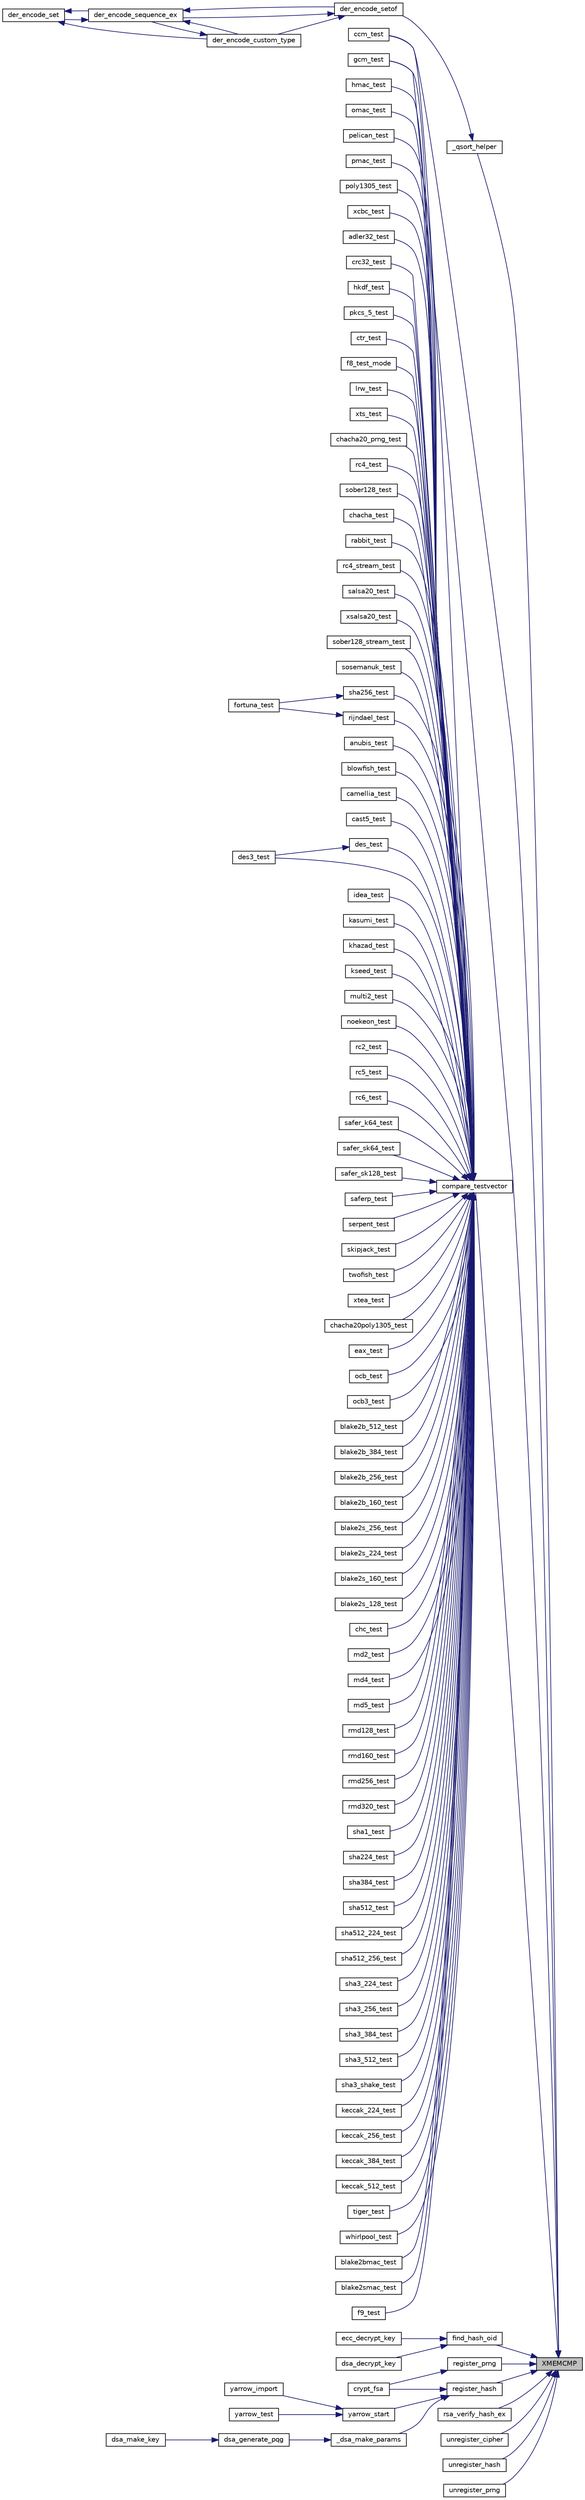 digraph "XMEMCMP"
{
 // LATEX_PDF_SIZE
  edge [fontname="Helvetica",fontsize="10",labelfontname="Helvetica",labelfontsize="10"];
  node [fontname="Helvetica",fontsize="10",shape=record];
  rankdir="RL";
  Node378 [label="XMEMCMP",height=0.2,width=0.4,color="black", fillcolor="grey75", style="filled", fontcolor="black",tooltip=" "];
  Node378 -> Node379 [dir="back",color="midnightblue",fontsize="10",style="solid",fontname="Helvetica"];
  Node379 [label="_qsort_helper",height=0.2,width=0.4,color="black", fillcolor="white", style="filled",URL="$der__encode__setof_8c.html#a343e2cf2b34f7d54860f6e7c4e6fef61",tooltip=" "];
  Node379 -> Node380 [dir="back",color="midnightblue",fontsize="10",style="solid",fontname="Helvetica"];
  Node380 [label="der_encode_setof",height=0.2,width=0.4,color="black", fillcolor="white", style="filled",URL="$der__encode__setof_8c.html#a5187d93224e9b002d4e7db8c7d721339",tooltip="Encode a SETOF stucture."];
  Node380 -> Node381 [dir="back",color="midnightblue",fontsize="10",style="solid",fontname="Helvetica"];
  Node381 [label="der_encode_custom_type",height=0.2,width=0.4,color="black", fillcolor="white", style="filled",URL="$der__encode__custom__type_8c.html#a20c801e1d73f944c7f43acc2228211b2",tooltip="Encode a Custom Type."];
  Node381 -> Node382 [dir="back",color="midnightblue",fontsize="10",style="solid",fontname="Helvetica"];
  Node382 [label="der_encode_sequence_ex",height=0.2,width=0.4,color="black", fillcolor="white", style="filled",URL="$der__encode__sequence__ex_8c.html#af435bfc378dd9f42af2a211c0fe1aced",tooltip="Encode a SEQUENCE."];
  Node382 -> Node381 [dir="back",color="midnightblue",fontsize="10",style="solid",fontname="Helvetica"];
  Node382 -> Node383 [dir="back",color="midnightblue",fontsize="10",style="solid",fontname="Helvetica"];
  Node383 [label="der_encode_set",height=0.2,width=0.4,color="black", fillcolor="white", style="filled",URL="$der__encode__set_8c.html#a4aa04a42171146d2f510e41b84dd72f1",tooltip=" "];
  Node383 -> Node381 [dir="back",color="midnightblue",fontsize="10",style="solid",fontname="Helvetica"];
  Node383 -> Node382 [dir="back",color="midnightblue",fontsize="10",style="solid",fontname="Helvetica"];
  Node382 -> Node380 [dir="back",color="midnightblue",fontsize="10",style="solid",fontname="Helvetica"];
  Node380 -> Node382 [dir="back",color="midnightblue",fontsize="10",style="solid",fontname="Helvetica"];
  Node378 -> Node384 [dir="back",color="midnightblue",fontsize="10",style="solid",fontname="Helvetica"];
  Node384 [label="ccm_test",height=0.2,width=0.4,color="black", fillcolor="white", style="filled",URL="$ccm__test_8c.html#af02fbfac6da1b71a49ad14537796b006",tooltip=" "];
  Node378 -> Node385 [dir="back",color="midnightblue",fontsize="10",style="solid",fontname="Helvetica"];
  Node385 [label="compare_testvector",height=0.2,width=0.4,color="black", fillcolor="white", style="filled",URL="$compare__testvector_8c.html#a7764a7f27897c6182335752df00b5f8e",tooltip="Compare two test-vectors."];
  Node385 -> Node386 [dir="back",color="midnightblue",fontsize="10",style="solid",fontname="Helvetica"];
  Node386 [label="rijndael_test",height=0.2,width=0.4,color="black", fillcolor="white", style="filled",URL="$aes_8c.html#a787877f61031ca3855283ee7755f1b46",tooltip="Performs a self-test of the AES block cipher."];
  Node386 -> Node387 [dir="back",color="midnightblue",fontsize="10",style="solid",fontname="Helvetica"];
  Node387 [label="fortuna_test",height=0.2,width=0.4,color="black", fillcolor="white", style="filled",URL="$fortuna_8c.html#a02a8621eda36a40059ce155007b6f6c3",tooltip="PRNG self-test."];
  Node385 -> Node388 [dir="back",color="midnightblue",fontsize="10",style="solid",fontname="Helvetica"];
  Node388 [label="anubis_test",height=0.2,width=0.4,color="black", fillcolor="white", style="filled",URL="$anubis_8c.html#a81f0af86ef06366e1ba31ddf293e9261",tooltip="Performs a self-test of the Anubis block cipher."];
  Node385 -> Node389 [dir="back",color="midnightblue",fontsize="10",style="solid",fontname="Helvetica"];
  Node389 [label="blowfish_test",height=0.2,width=0.4,color="black", fillcolor="white", style="filled",URL="$blowfish_8c.html#a7e2b92d43b125cabdf319becaf99f201",tooltip="Performs a self-test of the Blowfish block cipher."];
  Node385 -> Node390 [dir="back",color="midnightblue",fontsize="10",style="solid",fontname="Helvetica"];
  Node390 [label="camellia_test",height=0.2,width=0.4,color="black", fillcolor="white", style="filled",URL="$camellia_8c.html#a2af9ab6e44a83ed8fa753deece2c6749",tooltip=" "];
  Node385 -> Node391 [dir="back",color="midnightblue",fontsize="10",style="solid",fontname="Helvetica"];
  Node391 [label="cast5_test",height=0.2,width=0.4,color="black", fillcolor="white", style="filled",URL="$cast5_8c.html#a43713a874b3ac6a93bbeed5dd301f455",tooltip="Performs a self-test of the LTC_CAST5 block cipher."];
  Node385 -> Node392 [dir="back",color="midnightblue",fontsize="10",style="solid",fontname="Helvetica"];
  Node392 [label="des_test",height=0.2,width=0.4,color="black", fillcolor="white", style="filled",URL="$des_8c.html#a27b8e19aa00b5b9b5c4e70fcc4b18fc6",tooltip="Performs a self-test of the LTC_DES block cipher."];
  Node392 -> Node393 [dir="back",color="midnightblue",fontsize="10",style="solid",fontname="Helvetica"];
  Node393 [label="des3_test",height=0.2,width=0.4,color="black", fillcolor="white", style="filled",URL="$des_8c.html#ac6f22505ef05d826646a1d64542682e4",tooltip=" "];
  Node385 -> Node393 [dir="back",color="midnightblue",fontsize="10",style="solid",fontname="Helvetica"];
  Node385 -> Node394 [dir="back",color="midnightblue",fontsize="10",style="solid",fontname="Helvetica"];
  Node394 [label="idea_test",height=0.2,width=0.4,color="black", fillcolor="white", style="filled",URL="$idea_8c.html#ad92e9322772754b8d6f1d62d093ed022",tooltip=" "];
  Node385 -> Node395 [dir="back",color="midnightblue",fontsize="10",style="solid",fontname="Helvetica"];
  Node395 [label="kasumi_test",height=0.2,width=0.4,color="black", fillcolor="white", style="filled",URL="$kasumi_8c.html#aef063f4146ff8f960a6f8c39b2c9d6e9",tooltip=" "];
  Node385 -> Node396 [dir="back",color="midnightblue",fontsize="10",style="solid",fontname="Helvetica"];
  Node396 [label="khazad_test",height=0.2,width=0.4,color="black", fillcolor="white", style="filled",URL="$khazad_8c.html#a84954dad5480d2d51bbabec6f639a662",tooltip="Performs a self-test of the Khazad block cipher."];
  Node385 -> Node397 [dir="back",color="midnightblue",fontsize="10",style="solid",fontname="Helvetica"];
  Node397 [label="kseed_test",height=0.2,width=0.4,color="black", fillcolor="white", style="filled",URL="$kseed_8c.html#a522767874d3a7d4d89a4207df47476ce",tooltip="Performs a self-test of the SEED block cipher."];
  Node385 -> Node398 [dir="back",color="midnightblue",fontsize="10",style="solid",fontname="Helvetica"];
  Node398 [label="multi2_test",height=0.2,width=0.4,color="black", fillcolor="white", style="filled",URL="$multi2_8c.html#aab1e868d611655e77b28eabddabb84f1",tooltip="Performs a self-test of the multi2 block cipher."];
  Node385 -> Node399 [dir="back",color="midnightblue",fontsize="10",style="solid",fontname="Helvetica"];
  Node399 [label="noekeon_test",height=0.2,width=0.4,color="black", fillcolor="white", style="filled",URL="$noekeon_8c.html#a977265eaaa063768bc843deceaf9e3c9",tooltip="Performs a self-test of the Noekeon block cipher."];
  Node385 -> Node400 [dir="back",color="midnightblue",fontsize="10",style="solid",fontname="Helvetica"];
  Node400 [label="rc2_test",height=0.2,width=0.4,color="black", fillcolor="white", style="filled",URL="$rc2_8c.html#a6263c717b1805331d7b96b4751332def",tooltip="Performs a self-test of the RC2 block cipher."];
  Node385 -> Node401 [dir="back",color="midnightblue",fontsize="10",style="solid",fontname="Helvetica"];
  Node401 [label="rc5_test",height=0.2,width=0.4,color="black", fillcolor="white", style="filled",URL="$rc5_8c.html#ae148891e5f29f2ce908358bc05667d81",tooltip="Performs a self-test of the LTC_RC5 block cipher."];
  Node385 -> Node402 [dir="back",color="midnightblue",fontsize="10",style="solid",fontname="Helvetica"];
  Node402 [label="rc6_test",height=0.2,width=0.4,color="black", fillcolor="white", style="filled",URL="$rc6_8c.html#a0f169c9c6dcc9357dc22e42faf977d83",tooltip="Performs a self-test of the LTC_RC6 block cipher."];
  Node385 -> Node403 [dir="back",color="midnightblue",fontsize="10",style="solid",fontname="Helvetica"];
  Node403 [label="safer_k64_test",height=0.2,width=0.4,color="black", fillcolor="white", style="filled",URL="$safer_8c.html#a10abcebaccdee9d23379b01fbd4f1bce",tooltip=" "];
  Node385 -> Node404 [dir="back",color="midnightblue",fontsize="10",style="solid",fontname="Helvetica"];
  Node404 [label="safer_sk64_test",height=0.2,width=0.4,color="black", fillcolor="white", style="filled",URL="$safer_8c.html#a3819b57b564e07b5ade18ec49464b40a",tooltip=" "];
  Node385 -> Node405 [dir="back",color="midnightblue",fontsize="10",style="solid",fontname="Helvetica"];
  Node405 [label="safer_sk128_test",height=0.2,width=0.4,color="black", fillcolor="white", style="filled",URL="$safer_8c.html#a75642318b67f93148bdc8d1766626da2",tooltip=" "];
  Node385 -> Node406 [dir="back",color="midnightblue",fontsize="10",style="solid",fontname="Helvetica"];
  Node406 [label="saferp_test",height=0.2,width=0.4,color="black", fillcolor="white", style="filled",URL="$saferp_8c.html#a33ce7f7b30a0c6b0a57aff742fb5546b",tooltip="Performs a self-test of the LTC_SAFER+ block cipher."];
  Node385 -> Node407 [dir="back",color="midnightblue",fontsize="10",style="solid",fontname="Helvetica"];
  Node407 [label="serpent_test",height=0.2,width=0.4,color="black", fillcolor="white", style="filled",URL="$serpent_8c.html#ace09100764d8412de97886d82f794e03",tooltip=" "];
  Node385 -> Node408 [dir="back",color="midnightblue",fontsize="10",style="solid",fontname="Helvetica"];
  Node408 [label="skipjack_test",height=0.2,width=0.4,color="black", fillcolor="white", style="filled",URL="$skipjack_8c.html#aa9c44f10e6f1dbacf9e7547f67b81fc3",tooltip="Performs a self-test of the Skipjack block cipher."];
  Node385 -> Node409 [dir="back",color="midnightblue",fontsize="10",style="solid",fontname="Helvetica"];
  Node409 [label="twofish_test",height=0.2,width=0.4,color="black", fillcolor="white", style="filled",URL="$twofish_8c.html#a5a6367e9c441b1a3b04542383d3c5654",tooltip="Performs a self-test of the Twofish block cipher."];
  Node385 -> Node410 [dir="back",color="midnightblue",fontsize="10",style="solid",fontname="Helvetica"];
  Node410 [label="xtea_test",height=0.2,width=0.4,color="black", fillcolor="white", style="filled",URL="$xtea_8c.html#a97b4884ac816d1f98373dfbc65f9f978",tooltip="Performs a self-test of the LTC_XTEA block cipher."];
  Node385 -> Node384 [dir="back",color="midnightblue",fontsize="10",style="solid",fontname="Helvetica"];
  Node385 -> Node411 [dir="back",color="midnightblue",fontsize="10",style="solid",fontname="Helvetica"];
  Node411 [label="chacha20poly1305_test",height=0.2,width=0.4,color="black", fillcolor="white", style="filled",URL="$chacha20poly1305__test_8c.html#a3ed16a3fd7fc440bc9137936ddb99793",tooltip=" "];
  Node385 -> Node412 [dir="back",color="midnightblue",fontsize="10",style="solid",fontname="Helvetica"];
  Node412 [label="eax_test",height=0.2,width=0.4,color="black", fillcolor="white", style="filled",URL="$eax__test_8c.html#a9e708c531b1c375a3d086f43a192c455",tooltip="Test the EAX implementation."];
  Node385 -> Node413 [dir="back",color="midnightblue",fontsize="10",style="solid",fontname="Helvetica"];
  Node413 [label="gcm_test",height=0.2,width=0.4,color="black", fillcolor="white", style="filled",URL="$gcm__test_8c.html#ae36c8eb6c2964df7e386f5f73bded5e7",tooltip="Test the GCM code."];
  Node385 -> Node414 [dir="back",color="midnightblue",fontsize="10",style="solid",fontname="Helvetica"];
  Node414 [label="ocb_test",height=0.2,width=0.4,color="black", fillcolor="white", style="filled",URL="$ocb__test_8c.html#afbc7c6139aaabac9146afff688bafbb9",tooltip="Test the OCB protocol."];
  Node385 -> Node415 [dir="back",color="midnightblue",fontsize="10",style="solid",fontname="Helvetica"];
  Node415 [label="ocb3_test",height=0.2,width=0.4,color="black", fillcolor="white", style="filled",URL="$ocb3__test_8c.html#afafd01785264b534d0ef8efb9fe530ef",tooltip="Test the OCB protocol."];
  Node385 -> Node416 [dir="back",color="midnightblue",fontsize="10",style="solid",fontname="Helvetica"];
  Node416 [label="blake2b_512_test",height=0.2,width=0.4,color="black", fillcolor="white", style="filled",URL="$blake2b_8c.html#ad2bd405cb693aaaef5ea8811859eddd0",tooltip="Self-test the hash."];
  Node385 -> Node417 [dir="back",color="midnightblue",fontsize="10",style="solid",fontname="Helvetica"];
  Node417 [label="blake2b_384_test",height=0.2,width=0.4,color="black", fillcolor="white", style="filled",URL="$blake2b_8c.html#a7e9931db13f3096dc2521ecc353539c4",tooltip="Self-test the hash."];
  Node385 -> Node418 [dir="back",color="midnightblue",fontsize="10",style="solid",fontname="Helvetica"];
  Node418 [label="blake2b_256_test",height=0.2,width=0.4,color="black", fillcolor="white", style="filled",URL="$blake2b_8c.html#a53be5fcfcd1910bf5aae5013563e396b",tooltip="Self-test the hash."];
  Node385 -> Node419 [dir="back",color="midnightblue",fontsize="10",style="solid",fontname="Helvetica"];
  Node419 [label="blake2b_160_test",height=0.2,width=0.4,color="black", fillcolor="white", style="filled",URL="$blake2b_8c.html#ada54df5eb119d8d34e55c004c98fa1c5",tooltip="Self-test the hash."];
  Node385 -> Node420 [dir="back",color="midnightblue",fontsize="10",style="solid",fontname="Helvetica"];
  Node420 [label="blake2s_256_test",height=0.2,width=0.4,color="black", fillcolor="white", style="filled",URL="$blake2s_8c.html#a89560ab6554753baea0950372744f02e",tooltip="Self-test the hash."];
  Node385 -> Node421 [dir="back",color="midnightblue",fontsize="10",style="solid",fontname="Helvetica"];
  Node421 [label="blake2s_224_test",height=0.2,width=0.4,color="black", fillcolor="white", style="filled",URL="$blake2s_8c.html#ab0d7984b339f968398dc6b63fb3732f5",tooltip="Self-test the hash."];
  Node385 -> Node422 [dir="back",color="midnightblue",fontsize="10",style="solid",fontname="Helvetica"];
  Node422 [label="blake2s_160_test",height=0.2,width=0.4,color="black", fillcolor="white", style="filled",URL="$blake2s_8c.html#a547bd6f8ec7604f9482ca05d52de1d53",tooltip="Self-test the hash."];
  Node385 -> Node423 [dir="back",color="midnightblue",fontsize="10",style="solid",fontname="Helvetica"];
  Node423 [label="blake2s_128_test",height=0.2,width=0.4,color="black", fillcolor="white", style="filled",URL="$blake2s_8c.html#a35ad837b8eb060d5ada9e83aa4fc05e1",tooltip="Self-test the hash."];
  Node385 -> Node424 [dir="back",color="midnightblue",fontsize="10",style="solid",fontname="Helvetica"];
  Node424 [label="chc_test",height=0.2,width=0.4,color="black", fillcolor="white", style="filled",URL="$chc_8c.html#a1467e832993ba079f27160687745fdcd",tooltip="Self-test the hash."];
  Node385 -> Node425 [dir="back",color="midnightblue",fontsize="10",style="solid",fontname="Helvetica"];
  Node425 [label="md2_test",height=0.2,width=0.4,color="black", fillcolor="white", style="filled",URL="$md2_8c.html#a19f63336fd915d311a395eec0426a46b",tooltip="Self-test the hash."];
  Node385 -> Node426 [dir="back",color="midnightblue",fontsize="10",style="solid",fontname="Helvetica"];
  Node426 [label="md4_test",height=0.2,width=0.4,color="black", fillcolor="white", style="filled",URL="$md4_8c.html#ad61aadd48a53652bc8063afad9a9ae56",tooltip="Self-test the hash."];
  Node385 -> Node427 [dir="back",color="midnightblue",fontsize="10",style="solid",fontname="Helvetica"];
  Node427 [label="md5_test",height=0.2,width=0.4,color="black", fillcolor="white", style="filled",URL="$md5_8c.html#aa489642a9ce4699bc79abfef98a7afa3",tooltip="Self-test the hash."];
  Node385 -> Node428 [dir="back",color="midnightblue",fontsize="10",style="solid",fontname="Helvetica"];
  Node428 [label="rmd128_test",height=0.2,width=0.4,color="black", fillcolor="white", style="filled",URL="$rmd128_8c.html#aa5ff888d315ec47dde1dcc6723635754",tooltip="Self-test the hash."];
  Node385 -> Node429 [dir="back",color="midnightblue",fontsize="10",style="solid",fontname="Helvetica"];
  Node429 [label="rmd160_test",height=0.2,width=0.4,color="black", fillcolor="white", style="filled",URL="$rmd160_8c.html#a580a40d8b0a8aadf14607d7de3428ae0",tooltip="Self-test the hash."];
  Node385 -> Node430 [dir="back",color="midnightblue",fontsize="10",style="solid",fontname="Helvetica"];
  Node430 [label="rmd256_test",height=0.2,width=0.4,color="black", fillcolor="white", style="filled",URL="$rmd256_8c.html#a5f04ba52292e7e88dd6f4d32bebf796e",tooltip="Self-test the hash."];
  Node385 -> Node431 [dir="back",color="midnightblue",fontsize="10",style="solid",fontname="Helvetica"];
  Node431 [label="rmd320_test",height=0.2,width=0.4,color="black", fillcolor="white", style="filled",URL="$rmd320_8c.html#ae7fa86511a89154467c5b08feb0a222c",tooltip="Self-test the hash."];
  Node385 -> Node432 [dir="back",color="midnightblue",fontsize="10",style="solid",fontname="Helvetica"];
  Node432 [label="sha1_test",height=0.2,width=0.4,color="black", fillcolor="white", style="filled",URL="$sha1_8c.html#a974ff217ba983de0864a96586e9b4b80",tooltip="Self-test the hash."];
  Node385 -> Node433 [dir="back",color="midnightblue",fontsize="10",style="solid",fontname="Helvetica"];
  Node433 [label="sha224_test",height=0.2,width=0.4,color="black", fillcolor="white", style="filled",URL="$sha224_8c.html#ad76aa20d487739f22aeb5e576edb978b",tooltip="Self-test the hash."];
  Node385 -> Node434 [dir="back",color="midnightblue",fontsize="10",style="solid",fontname="Helvetica"];
  Node434 [label="sha256_test",height=0.2,width=0.4,color="black", fillcolor="white", style="filled",URL="$sha256_8c.html#a3a9304ee8cdb3aaa8fc90f0b70592e7b",tooltip="Self-test the hash."];
  Node434 -> Node387 [dir="back",color="midnightblue",fontsize="10",style="solid",fontname="Helvetica"];
  Node385 -> Node435 [dir="back",color="midnightblue",fontsize="10",style="solid",fontname="Helvetica"];
  Node435 [label="sha384_test",height=0.2,width=0.4,color="black", fillcolor="white", style="filled",URL="$sha384_8c.html#a1ac8ac4cbd0dfdfc0e06569ab41ff0d1",tooltip="Self-test the hash."];
  Node385 -> Node436 [dir="back",color="midnightblue",fontsize="10",style="solid",fontname="Helvetica"];
  Node436 [label="sha512_test",height=0.2,width=0.4,color="black", fillcolor="white", style="filled",URL="$sha512_8c.html#a206737dab618caebf5c8e56bf93e328a",tooltip="Self-test the hash."];
  Node385 -> Node437 [dir="back",color="midnightblue",fontsize="10",style="solid",fontname="Helvetica"];
  Node437 [label="sha512_224_test",height=0.2,width=0.4,color="black", fillcolor="white", style="filled",URL="$sha512__224_8c.html#ac8368f2476602154ab8dc37d4e749f0b",tooltip="Self-test the hash."];
  Node385 -> Node438 [dir="back",color="midnightblue",fontsize="10",style="solid",fontname="Helvetica"];
  Node438 [label="sha512_256_test",height=0.2,width=0.4,color="black", fillcolor="white", style="filled",URL="$sha512__256_8c.html#a106417ec8f8933389f03e08a1d33f571",tooltip="Self-test the hash."];
  Node385 -> Node439 [dir="back",color="midnightblue",fontsize="10",style="solid",fontname="Helvetica"];
  Node439 [label="sha3_224_test",height=0.2,width=0.4,color="black", fillcolor="white", style="filled",URL="$sha3__test_8c.html#a53d3cf451582bb9c57a032d967cbdecb",tooltip=" "];
  Node385 -> Node440 [dir="back",color="midnightblue",fontsize="10",style="solid",fontname="Helvetica"];
  Node440 [label="sha3_256_test",height=0.2,width=0.4,color="black", fillcolor="white", style="filled",URL="$sha3__test_8c.html#aafa6f2186a83cf477969e60264de4d7c",tooltip=" "];
  Node385 -> Node441 [dir="back",color="midnightblue",fontsize="10",style="solid",fontname="Helvetica"];
  Node441 [label="sha3_384_test",height=0.2,width=0.4,color="black", fillcolor="white", style="filled",URL="$sha3__test_8c.html#a2b995816e706a145a50e2714a48bc37d",tooltip=" "];
  Node385 -> Node442 [dir="back",color="midnightblue",fontsize="10",style="solid",fontname="Helvetica"];
  Node442 [label="sha3_512_test",height=0.2,width=0.4,color="black", fillcolor="white", style="filled",URL="$sha3__test_8c.html#a64686c97ddb8c28598ee5d0d36f2af6c",tooltip=" "];
  Node385 -> Node443 [dir="back",color="midnightblue",fontsize="10",style="solid",fontname="Helvetica"];
  Node443 [label="sha3_shake_test",height=0.2,width=0.4,color="black", fillcolor="white", style="filled",URL="$sha3__test_8c.html#a2eef76efd0a49571403592f9e3f08273",tooltip=" "];
  Node385 -> Node444 [dir="back",color="midnightblue",fontsize="10",style="solid",fontname="Helvetica"];
  Node444 [label="keccak_224_test",height=0.2,width=0.4,color="black", fillcolor="white", style="filled",URL="$sha3__test_8c.html#abbe20bf64ded7367985637fe50b79bf6",tooltip=" "];
  Node385 -> Node445 [dir="back",color="midnightblue",fontsize="10",style="solid",fontname="Helvetica"];
  Node445 [label="keccak_256_test",height=0.2,width=0.4,color="black", fillcolor="white", style="filled",URL="$sha3__test_8c.html#ae239a7f95920b29d1f93a1fa8a243e1f",tooltip=" "];
  Node385 -> Node446 [dir="back",color="midnightblue",fontsize="10",style="solid",fontname="Helvetica"];
  Node446 [label="keccak_384_test",height=0.2,width=0.4,color="black", fillcolor="white", style="filled",URL="$sha3__test_8c.html#a90630c908fb0ac0a009c63152d56f0a0",tooltip=" "];
  Node385 -> Node447 [dir="back",color="midnightblue",fontsize="10",style="solid",fontname="Helvetica"];
  Node447 [label="keccak_512_test",height=0.2,width=0.4,color="black", fillcolor="white", style="filled",URL="$sha3__test_8c.html#a47fd72744c16de6a8c777d52f63f0879",tooltip=" "];
  Node385 -> Node448 [dir="back",color="midnightblue",fontsize="10",style="solid",fontname="Helvetica"];
  Node448 [label="tiger_test",height=0.2,width=0.4,color="black", fillcolor="white", style="filled",URL="$tiger_8c.html#a0c726827797846b3a94b64983f1b3dad",tooltip="Self-test the hash."];
  Node385 -> Node449 [dir="back",color="midnightblue",fontsize="10",style="solid",fontname="Helvetica"];
  Node449 [label="whirlpool_test",height=0.2,width=0.4,color="black", fillcolor="white", style="filled",URL="$whirl_8c.html#ad8036fccf9883ace4c94c9ff33d7d853",tooltip="Self-test the hash."];
  Node385 -> Node450 [dir="back",color="midnightblue",fontsize="10",style="solid",fontname="Helvetica"];
  Node450 [label="blake2bmac_test",height=0.2,width=0.4,color="black", fillcolor="white", style="filled",URL="$blake2bmac__test_8c.html#ad73d93774d527ef21c4fa0da9bafbb60",tooltip=" "];
  Node385 -> Node451 [dir="back",color="midnightblue",fontsize="10",style="solid",fontname="Helvetica"];
  Node451 [label="blake2smac_test",height=0.2,width=0.4,color="black", fillcolor="white", style="filled",URL="$blake2smac__test_8c.html#a42d2cb7bf53a66b206aef3ba1a889173",tooltip=" "];
  Node385 -> Node452 [dir="back",color="midnightblue",fontsize="10",style="solid",fontname="Helvetica"];
  Node452 [label="f9_test",height=0.2,width=0.4,color="black", fillcolor="white", style="filled",URL="$f9__test_8c.html#a4457afc1800916455c35efd9b1acd142",tooltip="Test f9-MAC mode Return CRYPT_OK on succes."];
  Node385 -> Node453 [dir="back",color="midnightblue",fontsize="10",style="solid",fontname="Helvetica"];
  Node453 [label="hmac_test",height=0.2,width=0.4,color="black", fillcolor="white", style="filled",URL="$hmac__test_8c.html#af43c4e10ec1984cf428cf69cd3184e53",tooltip="HMAC self-test."];
  Node385 -> Node454 [dir="back",color="midnightblue",fontsize="10",style="solid",fontname="Helvetica"];
  Node454 [label="omac_test",height=0.2,width=0.4,color="black", fillcolor="white", style="filled",URL="$omac__test_8c.html#abdcfbca1800d6a3b577b7c6ec0838a48",tooltip="Test the OMAC setup."];
  Node385 -> Node455 [dir="back",color="midnightblue",fontsize="10",style="solid",fontname="Helvetica"];
  Node455 [label="pelican_test",height=0.2,width=0.4,color="black", fillcolor="white", style="filled",URL="$pelican__test_8c.html#aa17b4cc1ebf25aa8011e9abce289629c",tooltip=" "];
  Node385 -> Node456 [dir="back",color="midnightblue",fontsize="10",style="solid",fontname="Helvetica"];
  Node456 [label="pmac_test",height=0.2,width=0.4,color="black", fillcolor="white", style="filled",URL="$pmac__test_8c.html#a25c3fac912755621e400e5b51f46ca23",tooltip="Test the LTC_OMAC implementation."];
  Node385 -> Node457 [dir="back",color="midnightblue",fontsize="10",style="solid",fontname="Helvetica"];
  Node457 [label="poly1305_test",height=0.2,width=0.4,color="black", fillcolor="white", style="filled",URL="$poly1305__test_8c.html#ac69922339d35e0db5506f3ed33d67165",tooltip=" "];
  Node385 -> Node458 [dir="back",color="midnightblue",fontsize="10",style="solid",fontname="Helvetica"];
  Node458 [label="xcbc_test",height=0.2,width=0.4,color="black", fillcolor="white", style="filled",URL="$xcbc__test_8c.html#a7154e3fde1d58dad1b721962dea2a782",tooltip="Test XCBC-MAC mode Return CRYPT_OK on succes."];
  Node385 -> Node459 [dir="back",color="midnightblue",fontsize="10",style="solid",fontname="Helvetica"];
  Node459 [label="adler32_test",height=0.2,width=0.4,color="black", fillcolor="white", style="filled",URL="$adler32_8c.html#a37ebe3c0e697b8078762307f981d8c18",tooltip=" "];
  Node385 -> Node460 [dir="back",color="midnightblue",fontsize="10",style="solid",fontname="Helvetica"];
  Node460 [label="crc32_test",height=0.2,width=0.4,color="black", fillcolor="white", style="filled",URL="$crc32_8c.html#ae6fec40543b4430049a2fa9d9ff2f3ef",tooltip=" "];
  Node385 -> Node461 [dir="back",color="midnightblue",fontsize="10",style="solid",fontname="Helvetica"];
  Node461 [label="hkdf_test",height=0.2,width=0.4,color="black", fillcolor="white", style="filled",URL="$hkdf__test_8c.html#a373d92dae833619c1fccb018f21357dd",tooltip="LTC_HKDF self-test."];
  Node385 -> Node462 [dir="back",color="midnightblue",fontsize="10",style="solid",fontname="Helvetica"];
  Node462 [label="pkcs_5_test",height=0.2,width=0.4,color="black", fillcolor="white", style="filled",URL="$pkcs__5__test_8c.html#a1a78c0bca3595115dd9272c2026b607e",tooltip="PKCS #5 self-test."];
  Node385 -> Node463 [dir="back",color="midnightblue",fontsize="10",style="solid",fontname="Helvetica"];
  Node463 [label="ctr_test",height=0.2,width=0.4,color="black", fillcolor="white", style="filled",URL="$ctr__test_8c.html#a32abd18f150379219d48de1a9ce18efb",tooltip=" "];
  Node385 -> Node464 [dir="back",color="midnightblue",fontsize="10",style="solid",fontname="Helvetica"];
  Node464 [label="f8_test_mode",height=0.2,width=0.4,color="black", fillcolor="white", style="filled",URL="$f8__test__mode_8c.html#ad65a1bfd03de46011299df002fd60d33",tooltip=" "];
  Node385 -> Node465 [dir="back",color="midnightblue",fontsize="10",style="solid",fontname="Helvetica"];
  Node465 [label="lrw_test",height=0.2,width=0.4,color="black", fillcolor="white", style="filled",URL="$lrw__test_8c.html#af231a49d74f9fa4e43f5fd68439979c3",tooltip="Test LRW against specs."];
  Node385 -> Node466 [dir="back",color="midnightblue",fontsize="10",style="solid",fontname="Helvetica"];
  Node466 [label="xts_test",height=0.2,width=0.4,color="black", fillcolor="white", style="filled",URL="$xts__test_8c.html#a8e893dde81f654451ba645d3a162dc24",tooltip="Source donated by Elliptic Semiconductor Inc (www.ellipticsemi.com) to the LibTom Projects."];
  Node385 -> Node467 [dir="back",color="midnightblue",fontsize="10",style="solid",fontname="Helvetica"];
  Node467 [label="chacha20_prng_test",height=0.2,width=0.4,color="black", fillcolor="white", style="filled",URL="$chacha20_8c.html#a1c178a6f1b7255371d3340913c29b64a",tooltip="PRNG self-test."];
  Node385 -> Node468 [dir="back",color="midnightblue",fontsize="10",style="solid",fontname="Helvetica"];
  Node468 [label="rc4_test",height=0.2,width=0.4,color="black", fillcolor="white", style="filled",URL="$rc4_8c.html#ad8af7083fd45b4c39ec2720455518560",tooltip="PRNG self-test."];
  Node385 -> Node469 [dir="back",color="midnightblue",fontsize="10",style="solid",fontname="Helvetica"];
  Node469 [label="sober128_test",height=0.2,width=0.4,color="black", fillcolor="white", style="filled",URL="$sober128_8c.html#ae89334392b56e0cb75d493a5bdba60b7",tooltip="PRNG self-test."];
  Node385 -> Node470 [dir="back",color="midnightblue",fontsize="10",style="solid",fontname="Helvetica"];
  Node470 [label="chacha_test",height=0.2,width=0.4,color="black", fillcolor="white", style="filled",URL="$chacha__test_8c.html#a821d3fc42bdf4f88ee30ff85ba5aedd6",tooltip=" "];
  Node385 -> Node471 [dir="back",color="midnightblue",fontsize="10",style="solid",fontname="Helvetica"];
  Node471 [label="rabbit_test",height=0.2,width=0.4,color="black", fillcolor="white", style="filled",URL="$rabbit_8c.html#ab40e398f9527a72a8ae06d7ceb310fe0",tooltip=" "];
  Node385 -> Node472 [dir="back",color="midnightblue",fontsize="10",style="solid",fontname="Helvetica"];
  Node472 [label="rc4_stream_test",height=0.2,width=0.4,color="black", fillcolor="white", style="filled",URL="$rc4__test_8c.html#a3ac84750a90eadf1320f534b3c8a7e3a",tooltip=" "];
  Node385 -> Node473 [dir="back",color="midnightblue",fontsize="10",style="solid",fontname="Helvetica"];
  Node473 [label="salsa20_test",height=0.2,width=0.4,color="black", fillcolor="white", style="filled",URL="$salsa20__test_8c.html#a502decc5b83b4208d744ea2a21aeb366",tooltip=" "];
  Node385 -> Node474 [dir="back",color="midnightblue",fontsize="10",style="solid",fontname="Helvetica"];
  Node474 [label="xsalsa20_test",height=0.2,width=0.4,color="black", fillcolor="white", style="filled",URL="$xsalsa20__test_8c.html#a3a6ef542e6adb8439f75d3ac042ac0e5",tooltip=" "];
  Node385 -> Node475 [dir="back",color="midnightblue",fontsize="10",style="solid",fontname="Helvetica"];
  Node475 [label="sober128_stream_test",height=0.2,width=0.4,color="black", fillcolor="white", style="filled",URL="$sober128__test_8c.html#a8e3db22bfcfb2f1aab3756833983d15b",tooltip=" "];
  Node385 -> Node476 [dir="back",color="midnightblue",fontsize="10",style="solid",fontname="Helvetica"];
  Node476 [label="sosemanuk_test",height=0.2,width=0.4,color="black", fillcolor="white", style="filled",URL="$sosemanuk__test_8c.html#a56d20dc99a9bd776ac8f303c19e8c15b",tooltip=" "];
  Node378 -> Node477 [dir="back",color="midnightblue",fontsize="10",style="solid",fontname="Helvetica"];
  Node477 [label="find_hash_oid",height=0.2,width=0.4,color="black", fillcolor="white", style="filled",URL="$crypt__find__hash__oid_8c.html#a962a58b4ffe308210b9810045ea6dbad",tooltip=" "];
  Node477 -> Node478 [dir="back",color="midnightblue",fontsize="10",style="solid",fontname="Helvetica"];
  Node478 [label="dsa_decrypt_key",height=0.2,width=0.4,color="black", fillcolor="white", style="filled",URL="$dsa__decrypt__key_8c.html#a6f80d854fbdd56020ea641c4e4e47a4c",tooltip="Decrypt an DSA encrypted key."];
  Node477 -> Node479 [dir="back",color="midnightblue",fontsize="10",style="solid",fontname="Helvetica"];
  Node479 [label="ecc_decrypt_key",height=0.2,width=0.4,color="black", fillcolor="white", style="filled",URL="$ecc__decrypt__key_8c.html#adfbc21632ec24dad838fa0700154a57d",tooltip="Decrypt an ECC encrypted key."];
  Node378 -> Node413 [dir="back",color="midnightblue",fontsize="10",style="solid",fontname="Helvetica"];
  Node378 -> Node480 [dir="back",color="midnightblue",fontsize="10",style="solid",fontname="Helvetica"];
  Node480 [label="register_hash",height=0.2,width=0.4,color="black", fillcolor="white", style="filled",URL="$crypt__register__hash_8c.html#a675b9eda0e8cf146aca2cc89ea5ad571",tooltip="Register a hash with the descriptor table."];
  Node480 -> Node481 [dir="back",color="midnightblue",fontsize="10",style="solid",fontname="Helvetica"];
  Node481 [label="crypt_fsa",height=0.2,width=0.4,color="black", fillcolor="white", style="filled",URL="$crypt__fsa_8c.html#aefa03a9ea8721b2d7c4ec148f3124c03",tooltip=" "];
  Node480 -> Node482 [dir="back",color="midnightblue",fontsize="10",style="solid",fontname="Helvetica"];
  Node482 [label="_dsa_make_params",height=0.2,width=0.4,color="black", fillcolor="white", style="filled",URL="$dsa__generate__pqg_8c.html#ad38793673d78a4d45177d5b839e1e16b",tooltip="Create DSA parameters (INTERNAL ONLY, not part of public API)"];
  Node482 -> Node483 [dir="back",color="midnightblue",fontsize="10",style="solid",fontname="Helvetica"];
  Node483 [label="dsa_generate_pqg",height=0.2,width=0.4,color="black", fillcolor="white", style="filled",URL="$dsa__generate__pqg_8c.html#aa25c2f74420daea058431d3ad4b2340d",tooltip="Generate DSA parameters p, q & g."];
  Node483 -> Node484 [dir="back",color="midnightblue",fontsize="10",style="solid",fontname="Helvetica"];
  Node484 [label="dsa_make_key",height=0.2,width=0.4,color="black", fillcolor="white", style="filled",URL="$dsa__make__key_8c.html#a9b48ea999f1e23e839ae5b62aab985c6",tooltip="Old-style creation of a DSA key."];
  Node480 -> Node485 [dir="back",color="midnightblue",fontsize="10",style="solid",fontname="Helvetica"];
  Node485 [label="yarrow_start",height=0.2,width=0.4,color="black", fillcolor="white", style="filled",URL="$yarrow_8c.html#a4be37aa6e50e66e51a3f0fa0c9fa5ac8",tooltip="Start the PRNG."];
  Node485 -> Node486 [dir="back",color="midnightblue",fontsize="10",style="solid",fontname="Helvetica"];
  Node486 [label="yarrow_import",height=0.2,width=0.4,color="black", fillcolor="white", style="filled",URL="$yarrow_8c.html#aa4abeeec501ff7cc5d002bf2ea495865",tooltip="Import a PRNG state."];
  Node485 -> Node487 [dir="back",color="midnightblue",fontsize="10",style="solid",fontname="Helvetica"];
  Node487 [label="yarrow_test",height=0.2,width=0.4,color="black", fillcolor="white", style="filled",URL="$yarrow_8c.html#a015eaaca3b133390535d3be2fced5cc1",tooltip="PRNG self-test."];
  Node378 -> Node488 [dir="back",color="midnightblue",fontsize="10",style="solid",fontname="Helvetica"];
  Node488 [label="register_prng",height=0.2,width=0.4,color="black", fillcolor="white", style="filled",URL="$crypt__register__prng_8c.html#a075b0025b7c09b69bb5cb1b9ff32dfee",tooltip="Register a PRNG with the descriptor table."];
  Node488 -> Node481 [dir="back",color="midnightblue",fontsize="10",style="solid",fontname="Helvetica"];
  Node378 -> Node489 [dir="back",color="midnightblue",fontsize="10",style="solid",fontname="Helvetica"];
  Node489 [label="rsa_verify_hash_ex",height=0.2,width=0.4,color="black", fillcolor="white", style="filled",URL="$rsa__verify__hash_8c.html#af3e9ec6fff93de785cd2528f5b295ca2",tooltip="PKCS #1 de-sign then v1.5 or PSS depad."];
  Node378 -> Node490 [dir="back",color="midnightblue",fontsize="10",style="solid",fontname="Helvetica"];
  Node490 [label="unregister_cipher",height=0.2,width=0.4,color="black", fillcolor="white", style="filled",URL="$crypt__unregister__cipher_8c.html#a32a2e786ce8ad88333dd6693f98f4046",tooltip="Unregister a cipher from the descriptor table."];
  Node378 -> Node491 [dir="back",color="midnightblue",fontsize="10",style="solid",fontname="Helvetica"];
  Node491 [label="unregister_hash",height=0.2,width=0.4,color="black", fillcolor="white", style="filled",URL="$crypt__unregister__hash_8c.html#a58c15f1f44f9c6d5ca2c958bb1a6c3d0",tooltip="Unregister a hash from the descriptor table."];
  Node378 -> Node492 [dir="back",color="midnightblue",fontsize="10",style="solid",fontname="Helvetica"];
  Node492 [label="unregister_prng",height=0.2,width=0.4,color="black", fillcolor="white", style="filled",URL="$crypt__unregister__prng_8c.html#ab51832cb0a438973a7033a80085b329d",tooltip="Unregister a PRNG from the descriptor table."];
}
